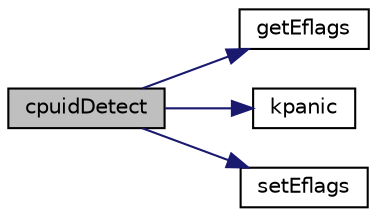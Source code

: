 digraph "cpuidDetect"
{
 // LATEX_PDF_SIZE
  edge [fontname="Helvetica",fontsize="10",labelfontname="Helvetica",labelfontsize="10"];
  node [fontname="Helvetica",fontsize="10",shape=record];
  rankdir="LR";
  Node1 [label="cpuidDetect",height=0.2,width=0.4,color="black", fillcolor="grey75", style="filled", fontcolor="black",tooltip=" "];
  Node1 -> Node2 [color="midnightblue",fontsize="10",style="solid",fontname="Helvetica"];
  Node2 [label="getEflags",height=0.2,width=0.4,color="black", fillcolor="white", style="filled",URL="$smp_8c.html#aabe8182d15984977e87831f32527ff78",tooltip=" "];
  Node1 -> Node3 [color="midnightblue",fontsize="10",style="solid",fontname="Helvetica"];
  Node3 [label="kpanic",height=0.2,width=0.4,color="black", fillcolor="white", style="filled",URL="$armv6_2kpanic_8c.html#adb9a182aa071791a306163d50d653deb",tooltip="print panic message and halt system"];
  Node1 -> Node4 [color="midnightblue",fontsize="10",style="solid",fontname="Helvetica"];
  Node4 [label="setEflags",height=0.2,width=0.4,color="black", fillcolor="white", style="filled",URL="$smp_8c.html#a133d6aaf4635e4585ee54a0438d0bf36",tooltip=" "];
}
